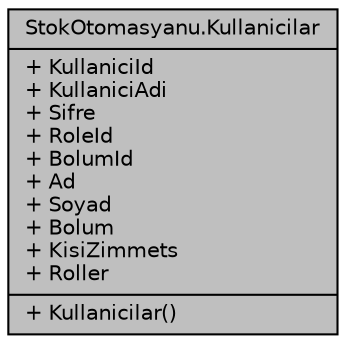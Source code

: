 digraph "StokOtomasyanu.Kullanicilar"
{
  edge [fontname="Helvetica",fontsize="10",labelfontname="Helvetica",labelfontsize="10"];
  node [fontname="Helvetica",fontsize="10",shape=record];
  Node1 [label="{StokOtomasyanu.Kullanicilar\n|+ KullaniciId\l+ KullaniciAdi\l+ Sifre\l+ RoleId\l+ BolumId\l+ Ad\l+ Soyad\l+ Bolum\l+ KisiZimmets\l+ Roller\l|+ Kullanicilar()\l}",height=0.2,width=0.4,color="black", fillcolor="grey75", style="filled", fontcolor="black"];
}
